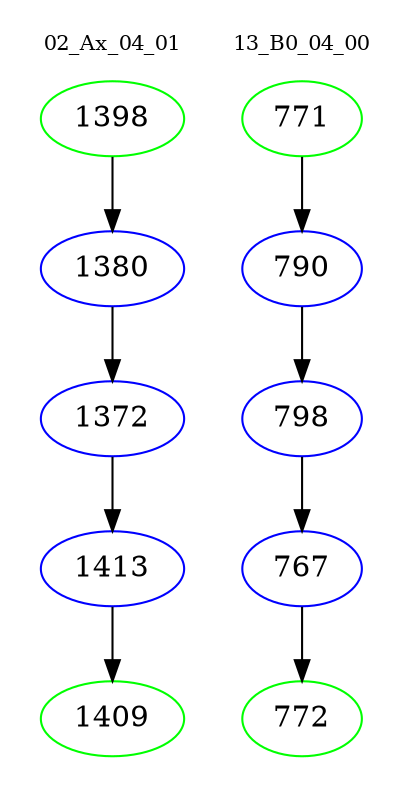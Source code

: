 digraph{
subgraph cluster_0 {
color = white
label = "02_Ax_04_01";
fontsize=10;
T0_1398 [label="1398", color="green"]
T0_1398 -> T0_1380 [color="black"]
T0_1380 [label="1380", color="blue"]
T0_1380 -> T0_1372 [color="black"]
T0_1372 [label="1372", color="blue"]
T0_1372 -> T0_1413 [color="black"]
T0_1413 [label="1413", color="blue"]
T0_1413 -> T0_1409 [color="black"]
T0_1409 [label="1409", color="green"]
}
subgraph cluster_1 {
color = white
label = "13_B0_04_00";
fontsize=10;
T1_771 [label="771", color="green"]
T1_771 -> T1_790 [color="black"]
T1_790 [label="790", color="blue"]
T1_790 -> T1_798 [color="black"]
T1_798 [label="798", color="blue"]
T1_798 -> T1_767 [color="black"]
T1_767 [label="767", color="blue"]
T1_767 -> T1_772 [color="black"]
T1_772 [label="772", color="green"]
}
}
